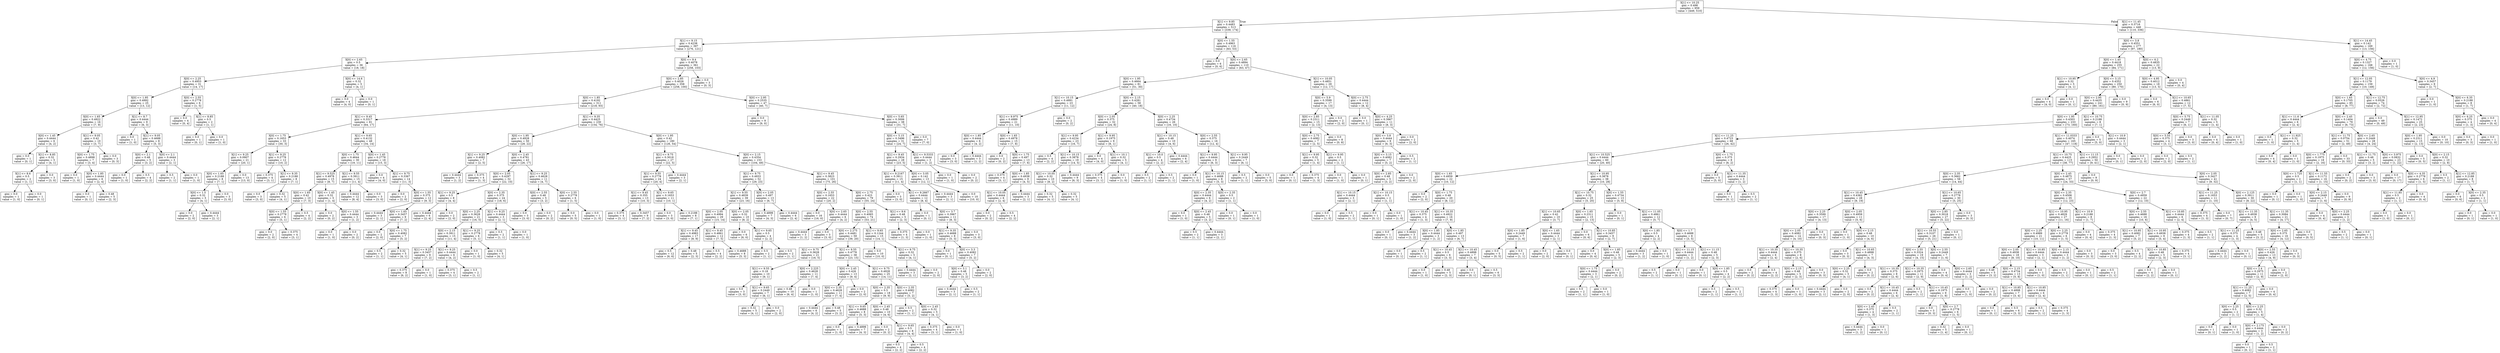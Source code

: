 digraph Tree {
node [shape=box] ;
0 [label="X[1] <= 10.25\ngini = 0.498\nsamples = 959\nvalue = [449, 510]"] ;
1 [label="X[1] <= 9.85\ngini = 0.4483\nsamples = 513\nvalue = [339, 174]"] ;
0 -> 1 [labeldistance=2.5, labelangle=45, headlabel="True"] ;
2 [label="X[1] <= 9.15\ngini = 0.4238\nsamples = 397\nvalue = [276, 121]"] ;
1 -> 2 ;
3 [label="X[0] <= 2.65\ngini = 0.5\nsamples = 36\nvalue = [18, 18]"] ;
2 -> 3 ;
4 [label="X[0] <= 2.25\ngini = 0.4953\nsamples = 31\nvalue = [14, 17]"] ;
3 -> 4 ;
5 [label="X[0] <= 1.95\ngini = 0.4992\nsamples = 25\nvalue = [13, 12]"] ;
4 -> 5 ;
6 [label="X[0] <= 1.65\ngini = 0.4922\nsamples = 16\nvalue = [7, 9]"] ;
5 -> 6 ;
7 [label="X[0] <= 1.45\ngini = 0.4444\nsamples = 6\nvalue = [4, 2]"] ;
6 -> 7 ;
8 [label="gini = 0.0\nsamples = 1\nvalue = [0, 1]"] ;
7 -> 8 ;
9 [label="X[1] <= 8.85\ngini = 0.32\nsamples = 5\nvalue = [4, 1]"] ;
7 -> 9 ;
10 [label="X[1] <= 8.6\ngini = 0.5\nsamples = 2\nvalue = [1, 1]"] ;
9 -> 10 ;
11 [label="gini = 0.0\nsamples = 1\nvalue = [1, 0]"] ;
10 -> 11 ;
12 [label="gini = 0.0\nsamples = 1\nvalue = [0, 1]"] ;
10 -> 12 ;
13 [label="gini = 0.0\nsamples = 3\nvalue = [3, 0]"] ;
9 -> 13 ;
14 [label="X[1] <= 9.05\ngini = 0.42\nsamples = 10\nvalue = [3, 7]"] ;
6 -> 14 ;
15 [label="X[0] <= 1.75\ngini = 0.4898\nsamples = 7\nvalue = [3, 4]"] ;
14 -> 15 ;
16 [label="gini = 0.0\nsamples = 1\nvalue = [1, 0]"] ;
15 -> 16 ;
17 [label="X[0] <= 1.85\ngini = 0.4444\nsamples = 6\nvalue = [2, 4]"] ;
15 -> 17 ;
18 [label="gini = 0.0\nsamples = 1\nvalue = [0, 1]"] ;
17 -> 18 ;
19 [label="gini = 0.48\nsamples = 5\nvalue = [2, 3]"] ;
17 -> 19 ;
20 [label="gini = 0.0\nsamples = 3\nvalue = [0, 3]"] ;
14 -> 20 ;
21 [label="X[1] <= 8.7\ngini = 0.4444\nsamples = 9\nvalue = [6, 3]"] ;
5 -> 21 ;
22 [label="gini = 0.0\nsamples = 1\nvalue = [1, 0]"] ;
21 -> 22 ;
23 [label="X[1] <= 9.05\ngini = 0.4688\nsamples = 8\nvalue = [5, 3]"] ;
21 -> 23 ;
24 [label="X[0] <= 2.1\ngini = 0.48\nsamples = 5\nvalue = [3, 2]"] ;
23 -> 24 ;
25 [label="gini = 0.0\nsamples = 1\nvalue = [1, 0]"] ;
24 -> 25 ;
26 [label="gini = 0.5\nsamples = 4\nvalue = [2, 2]"] ;
24 -> 26 ;
27 [label="X[0] <= 2.1\ngini = 0.4444\nsamples = 3\nvalue = [2, 1]"] ;
23 -> 27 ;
28 [label="gini = 0.5\nsamples = 2\nvalue = [1, 1]"] ;
27 -> 28 ;
29 [label="gini = 0.0\nsamples = 1\nvalue = [1, 0]"] ;
27 -> 29 ;
30 [label="X[0] <= 2.55\ngini = 0.2778\nsamples = 6\nvalue = [1, 5]"] ;
4 -> 30 ;
31 [label="gini = 0.0\nsamples = 4\nvalue = [0, 4]"] ;
30 -> 31 ;
32 [label="X[1] <= 8.85\ngini = 0.5\nsamples = 2\nvalue = [1, 1]"] ;
30 -> 32 ;
33 [label="gini = 0.0\nsamples = 1\nvalue = [0, 1]"] ;
32 -> 33 ;
34 [label="gini = 0.0\nsamples = 1\nvalue = [1, 0]"] ;
32 -> 34 ;
35 [label="X[0] <= 14.6\ngini = 0.32\nsamples = 5\nvalue = [4, 1]"] ;
3 -> 35 ;
36 [label="gini = 0.0\nsamples = 4\nvalue = [4, 0]"] ;
35 -> 36 ;
37 [label="gini = 0.0\nsamples = 1\nvalue = [0, 1]"] ;
35 -> 37 ;
38 [label="X[0] <= 9.4\ngini = 0.4078\nsamples = 361\nvalue = [258, 103]"] ;
2 -> 38 ;
39 [label="X[0] <= 2.85\ngini = 0.4026\nsamples = 358\nvalue = [258, 100]"] ;
38 -> 39 ;
40 [label="X[0] <= 1.85\ngini = 0.4192\nsamples = 311\nvalue = [218, 93]"] ;
39 -> 40 ;
41 [label="X[1] <= 9.45\ngini = 0.3317\nsamples = 81\nvalue = [64, 17]"] ;
40 -> 41 ;
42 [label="X[0] <= 1.75\ngini = 0.1653\nsamples = 33\nvalue = [30, 3]"] ;
41 -> 42 ;
43 [label="X[1] <= 9.25\ngini = 0.0907\nsamples = 21\nvalue = [20, 1]"] ;
42 -> 43 ;
44 [label="X[0] <= 1.65\ngini = 0.2188\nsamples = 8\nvalue = [7, 1]"] ;
43 -> 44 ;
45 [label="X[0] <= 1.5\ngini = 0.32\nsamples = 5\nvalue = [4, 1]"] ;
44 -> 45 ;
46 [label="gini = 0.0\nsamples = 2\nvalue = [2, 0]"] ;
45 -> 46 ;
47 [label="gini = 0.4444\nsamples = 3\nvalue = [2, 1]"] ;
45 -> 47 ;
48 [label="gini = 0.0\nsamples = 3\nvalue = [3, 0]"] ;
44 -> 48 ;
49 [label="gini = 0.0\nsamples = 13\nvalue = [13, 0]"] ;
43 -> 49 ;
50 [label="X[1] <= 9.25\ngini = 0.2778\nsamples = 12\nvalue = [10, 2]"] ;
42 -> 50 ;
51 [label="gini = 0.375\nsamples = 4\nvalue = [3, 1]"] ;
50 -> 51 ;
52 [label="X[1] <= 9.35\ngini = 0.2188\nsamples = 8\nvalue = [7, 1]"] ;
50 -> 52 ;
53 [label="gini = 0.0\nsamples = 3\nvalue = [3, 0]"] ;
52 -> 53 ;
54 [label="gini = 0.32\nsamples = 5\nvalue = [4, 1]"] ;
52 -> 54 ;
55 [label="X[1] <= 9.65\ngini = 0.4132\nsamples = 48\nvalue = [34, 14]"] ;
41 -> 55 ;
56 [label="X[0] <= 1.75\ngini = 0.4644\nsamples = 30\nvalue = [19, 11]"] ;
55 -> 56 ;
57 [label="X[1] <= 9.525\ngini = 0.4978\nsamples = 15\nvalue = [8, 7]"] ;
56 -> 57 ;
58 [label="X[0] <= 1.65\ngini = 0.42\nsamples = 10\nvalue = [7, 3]"] ;
57 -> 58 ;
59 [label="X[0] <= 1.55\ngini = 0.2778\nsamples = 6\nvalue = [5, 1]"] ;
58 -> 59 ;
60 [label="gini = 0.0\nsamples = 2\nvalue = [2, 0]"] ;
59 -> 60 ;
61 [label="gini = 0.375\nsamples = 4\nvalue = [3, 1]"] ;
59 -> 61 ;
62 [label="gini = 0.5\nsamples = 4\nvalue = [2, 2]"] ;
58 -> 62 ;
63 [label="X[0] <= 1.45\ngini = 0.32\nsamples = 5\nvalue = [1, 4]"] ;
57 -> 63 ;
64 [label="gini = 0.0\nsamples = 2\nvalue = [0, 2]"] ;
63 -> 64 ;
65 [label="X[0] <= 1.55\ngini = 0.4444\nsamples = 3\nvalue = [1, 2]"] ;
63 -> 65 ;
66 [label="gini = 0.0\nsamples = 1\nvalue = [1, 0]"] ;
65 -> 66 ;
67 [label="gini = 0.0\nsamples = 2\nvalue = [0, 2]"] ;
65 -> 67 ;
68 [label="X[1] <= 9.55\ngini = 0.3911\nsamples = 15\nvalue = [11, 4]"] ;
56 -> 68 ;
69 [label="gini = 0.4444\nsamples = 12\nvalue = [8, 4]"] ;
68 -> 69 ;
70 [label="gini = 0.0\nsamples = 3\nvalue = [3, 0]"] ;
68 -> 70 ;
71 [label="X[0] <= 1.45\ngini = 0.2778\nsamples = 18\nvalue = [15, 3]"] ;
55 -> 71 ;
72 [label="gini = 0.0\nsamples = 4\nvalue = [4, 0]"] ;
71 -> 72 ;
73 [label="X[1] <= 9.75\ngini = 0.3367\nsamples = 14\nvalue = [11, 3]"] ;
71 -> 73 ;
74 [label="gini = 0.0\nsamples = 2\nvalue = [2, 0]"] ;
73 -> 74 ;
75 [label="X[0] <= 1.55\ngini = 0.375\nsamples = 12\nvalue = [9, 3]"] ;
73 -> 75 ;
76 [label="gini = 0.4444\nsamples = 3\nvalue = [2, 1]"] ;
75 -> 76 ;
77 [label="X[0] <= 1.65\ngini = 0.3457\nsamples = 9\nvalue = [7, 2]"] ;
75 -> 77 ;
78 [label="gini = 0.0\nsamples = 2\nvalue = [2, 0]"] ;
77 -> 78 ;
79 [label="X[0] <= 1.75\ngini = 0.4082\nsamples = 7\nvalue = [5, 2]"] ;
77 -> 79 ;
80 [label="gini = 0.5\nsamples = 2\nvalue = [1, 1]"] ;
79 -> 80 ;
81 [label="gini = 0.32\nsamples = 5\nvalue = [4, 1]"] ;
79 -> 81 ;
82 [label="X[1] <= 9.35\ngini = 0.4425\nsamples = 230\nvalue = [154, 76]"] ;
40 -> 82 ;
83 [label="X[0] <= 1.95\ngini = 0.4928\nsamples = 50\nvalue = [28, 22]"] ;
82 -> 83 ;
84 [label="X[1] <= 9.25\ngini = 0.4082\nsamples = 7\nvalue = [2, 5]"] ;
83 -> 84 ;
85 [label="gini = 0.4444\nsamples = 3\nvalue = [1, 2]"] ;
84 -> 85 ;
86 [label="gini = 0.375\nsamples = 4\nvalue = [1, 3]"] ;
84 -> 86 ;
87 [label="X[0] <= 2.45\ngini = 0.4781\nsamples = 43\nvalue = [26, 17]"] ;
83 -> 87 ;
88 [label="X[0] <= 2.05\ngini = 0.4297\nsamples = 32\nvalue = [22, 10]"] ;
87 -> 88 ;
89 [label="X[1] <= 9.25\ngini = 0.5\nsamples = 8\nvalue = [4, 4]"] ;
88 -> 89 ;
90 [label="gini = 0.4444\nsamples = 6\nvalue = [2, 4]"] ;
89 -> 90 ;
91 [label="gini = 0.0\nsamples = 2\nvalue = [2, 0]"] ;
89 -> 91 ;
92 [label="X[0] <= 2.35\ngini = 0.375\nsamples = 24\nvalue = [18, 6]"] ;
88 -> 92 ;
93 [label="X[0] <= 2.25\ngini = 0.3628\nsamples = 21\nvalue = [16, 5]"] ;
92 -> 93 ;
94 [label="X[0] <= 2.15\ngini = 0.3911\nsamples = 15\nvalue = [11, 4]"] ;
93 -> 94 ;
95 [label="X[1] <= 9.25\ngini = 0.3457\nsamples = 9\nvalue = [7, 2]"] ;
94 -> 95 ;
96 [label="gini = 0.375\nsamples = 8\nvalue = [6, 2]"] ;
95 -> 96 ;
97 [label="gini = 0.0\nsamples = 1\nvalue = [1, 0]"] ;
95 -> 97 ;
98 [label="X[1] <= 9.25\ngini = 0.4444\nsamples = 6\nvalue = [4, 2]"] ;
94 -> 98 ;
99 [label="gini = 0.375\nsamples = 4\nvalue = [3, 1]"] ;
98 -> 99 ;
100 [label="gini = 0.5\nsamples = 2\nvalue = [1, 1]"] ;
98 -> 100 ;
101 [label="X[1] <= 9.25\ngini = 0.2778\nsamples = 6\nvalue = [5, 1]"] ;
93 -> 101 ;
102 [label="gini = 0.0\nsamples = 1\nvalue = [1, 0]"] ;
101 -> 102 ;
103 [label="gini = 0.32\nsamples = 5\nvalue = [4, 1]"] ;
101 -> 103 ;
104 [label="X[1] <= 9.25\ngini = 0.4444\nsamples = 3\nvalue = [2, 1]"] ;
92 -> 104 ;
105 [label="gini = 0.5\nsamples = 2\nvalue = [1, 1]"] ;
104 -> 105 ;
106 [label="gini = 0.0\nsamples = 1\nvalue = [1, 0]"] ;
104 -> 106 ;
107 [label="X[1] <= 9.25\ngini = 0.4628\nsamples = 11\nvalue = [4, 7]"] ;
87 -> 107 ;
108 [label="X[0] <= 2.55\ngini = 0.48\nsamples = 5\nvalue = [3, 2]"] ;
107 -> 108 ;
109 [label="gini = 0.0\nsamples = 3\nvalue = [3, 0]"] ;
108 -> 109 ;
110 [label="gini = 0.0\nsamples = 2\nvalue = [0, 2]"] ;
108 -> 110 ;
111 [label="X[0] <= 2.55\ngini = 0.2778\nsamples = 6\nvalue = [1, 5]"] ;
107 -> 111 ;
112 [label="gini = 0.0\nsamples = 5\nvalue = [0, 5]"] ;
111 -> 112 ;
113 [label="gini = 0.0\nsamples = 1\nvalue = [1, 0]"] ;
111 -> 113 ;
114 [label="X[0] <= 1.95\ngini = 0.42\nsamples = 180\nvalue = [126, 54]"] ;
82 -> 114 ;
115 [label="X[1] <= 9.75\ngini = 0.3018\nsamples = 27\nvalue = [22, 5]"] ;
114 -> 115 ;
116 [label="X[1] <= 9.55\ngini = 0.2778\nsamples = 24\nvalue = [20, 4]"] ;
115 -> 116 ;
117 [label="X[1] <= 9.45\ngini = 0.355\nsamples = 13\nvalue = [10, 3]"] ;
116 -> 117 ;
118 [label="gini = 0.375\nsamples = 4\nvalue = [3, 1]"] ;
117 -> 118 ;
119 [label="gini = 0.3457\nsamples = 9\nvalue = [7, 2]"] ;
117 -> 119 ;
120 [label="X[1] <= 9.65\ngini = 0.1653\nsamples = 11\nvalue = [10, 1]"] ;
116 -> 120 ;
121 [label="gini = 0.0\nsamples = 3\nvalue = [3, 0]"] ;
120 -> 121 ;
122 [label="gini = 0.2188\nsamples = 8\nvalue = [7, 1]"] ;
120 -> 122 ;
123 [label="gini = 0.4444\nsamples = 3\nvalue = [2, 1]"] ;
115 -> 123 ;
124 [label="X[0] <= 2.15\ngini = 0.4354\nsamples = 153\nvalue = [104, 49]"] ;
114 -> 124 ;
125 [label="X[1] <= 9.75\ngini = 0.4933\nsamples = 52\nvalue = [29, 23]"] ;
124 -> 125 ;
126 [label="X[1] <= 9.55\ngini = 0.4839\nsamples = 39\nvalue = [23, 16]"] ;
125 -> 126 ;
127 [label="X[0] <= 2.05\ngini = 0.4994\nsamples = 29\nvalue = [15, 14]"] ;
126 -> 127 ;
128 [label="X[1] <= 9.45\ngini = 0.4983\nsamples = 17\nvalue = [8, 9]"] ;
127 -> 128 ;
129 [label="gini = 0.5\nsamples = 12\nvalue = [6, 6]"] ;
128 -> 129 ;
130 [label="gini = 0.48\nsamples = 5\nvalue = [2, 3]"] ;
128 -> 130 ;
131 [label="X[1] <= 9.45\ngini = 0.4861\nsamples = 12\nvalue = [7, 5]"] ;
127 -> 131 ;
132 [label="gini = 0.5\nsamples = 4\nvalue = [2, 2]"] ;
131 -> 132 ;
133 [label="gini = 0.4688\nsamples = 8\nvalue = [5, 3]"] ;
131 -> 133 ;
134 [label="X[0] <= 2.05\ngini = 0.32\nsamples = 10\nvalue = [8, 2]"] ;
126 -> 134 ;
135 [label="gini = 0.0\nsamples = 6\nvalue = [6, 0]"] ;
134 -> 135 ;
136 [label="X[1] <= 9.65\ngini = 0.5\nsamples = 4\nvalue = [2, 2]"] ;
134 -> 136 ;
137 [label="gini = 0.5\nsamples = 2\nvalue = [1, 1]"] ;
136 -> 137 ;
138 [label="gini = 0.5\nsamples = 2\nvalue = [1, 1]"] ;
136 -> 138 ;
139 [label="X[0] <= 2.05\ngini = 0.497\nsamples = 13\nvalue = [6, 7]"] ;
125 -> 139 ;
140 [label="gini = 0.4898\nsamples = 7\nvalue = [4, 3]"] ;
139 -> 140 ;
141 [label="gini = 0.4444\nsamples = 6\nvalue = [2, 4]"] ;
139 -> 141 ;
142 [label="X[1] <= 9.45\ngini = 0.3823\nsamples = 101\nvalue = [75, 26]"] ;
124 -> 142 ;
143 [label="X[0] <= 2.55\ngini = 0.1653\nsamples = 22\nvalue = [20, 2]"] ;
142 -> 143 ;
144 [label="gini = 0.0\nsamples = 16\nvalue = [16, 0]"] ;
143 -> 144 ;
145 [label="X[0] <= 2.65\ngini = 0.4444\nsamples = 6\nvalue = [4, 2]"] ;
143 -> 145 ;
146 [label="gini = 0.4444\nsamples = 3\nvalue = [1, 2]"] ;
145 -> 146 ;
147 [label="gini = 0.0\nsamples = 3\nvalue = [3, 0]"] ;
145 -> 147 ;
148 [label="X[0] <= 2.75\ngini = 0.423\nsamples = 79\nvalue = [55, 24]"] ;
142 -> 148 ;
149 [label="X[0] <= 2.55\ngini = 0.4065\nsamples = 74\nvalue = [53, 21]"] ;
148 -> 149 ;
150 [label="X[0] <= 2.275\ngini = 0.4481\nsamples = 59\nvalue = [39, 20]"] ;
149 -> 150 ;
151 [label="X[1] <= 9.75\ngini = 0.3628\nsamples = 21\nvalue = [16, 5]"] ;
150 -> 151 ;
152 [label="X[1] <= 9.55\ngini = 0.18\nsamples = 10\nvalue = [9, 1]"] ;
151 -> 152 ;
153 [label="gini = 0.0\nsamples = 3\nvalue = [3, 0]"] ;
152 -> 153 ;
154 [label="X[1] <= 9.65\ngini = 0.2449\nsamples = 7\nvalue = [6, 1]"] ;
152 -> 154 ;
155 [label="gini = 0.32\nsamples = 5\nvalue = [4, 1]"] ;
154 -> 155 ;
156 [label="gini = 0.0\nsamples = 2\nvalue = [2, 0]"] ;
154 -> 156 ;
157 [label="X[0] <= 2.225\ngini = 0.4628\nsamples = 11\nvalue = [7, 4]"] ;
151 -> 157 ;
158 [label="gini = 0.48\nsamples = 10\nvalue = [6, 4]"] ;
157 -> 158 ;
159 [label="gini = 0.0\nsamples = 1\nvalue = [1, 0]"] ;
157 -> 159 ;
160 [label="X[1] <= 9.55\ngini = 0.4778\nsamples = 38\nvalue = [23, 15]"] ;
150 -> 160 ;
161 [label="X[0] <= 2.45\ngini = 0.426\nsamples = 13\nvalue = [9, 4]"] ;
160 -> 161 ;
162 [label="X[0] <= 2.35\ngini = 0.4628\nsamples = 11\nvalue = [7, 4]"] ;
161 -> 162 ;
163 [label="gini = 0.4444\nsamples = 6\nvalue = [4, 2]"] ;
162 -> 163 ;
164 [label="gini = 0.48\nsamples = 5\nvalue = [3, 2]"] ;
162 -> 164 ;
165 [label="gini = 0.0\nsamples = 2\nvalue = [2, 0]"] ;
161 -> 165 ;
166 [label="X[1] <= 9.75\ngini = 0.4928\nsamples = 25\nvalue = [14, 11]"] ;
160 -> 166 ;
167 [label="X[0] <= 2.35\ngini = 0.5\nsamples = 18\nvalue = [9, 9]"] ;
166 -> 167 ;
168 [label="X[1] <= 9.65\ngini = 0.4688\nsamples = 8\nvalue = [5, 3]"] ;
167 -> 168 ;
169 [label="gini = 0.0\nsamples = 1\nvalue = [1, 0]"] ;
168 -> 169 ;
170 [label="gini = 0.4898\nsamples = 7\nvalue = [4, 3]"] ;
168 -> 170 ;
171 [label="X[0] <= 2.45\ngini = 0.48\nsamples = 10\nvalue = [4, 6]"] ;
167 -> 171 ;
172 [label="gini = 0.0\nsamples = 2\nvalue = [0, 2]"] ;
171 -> 172 ;
173 [label="X[1] <= 9.65\ngini = 0.5\nsamples = 8\nvalue = [4, 4]"] ;
171 -> 173 ;
174 [label="gini = 0.5\nsamples = 4\nvalue = [2, 2]"] ;
173 -> 174 ;
175 [label="gini = 0.5\nsamples = 4\nvalue = [2, 2]"] ;
173 -> 175 ;
176 [label="X[0] <= 2.35\ngini = 0.4082\nsamples = 7\nvalue = [5, 2]"] ;
166 -> 176 ;
177 [label="gini = 0.5\nsamples = 2\nvalue = [1, 1]"] ;
176 -> 177 ;
178 [label="X[0] <= 2.45\ngini = 0.32\nsamples = 5\nvalue = [4, 1]"] ;
176 -> 178 ;
179 [label="gini = 0.375\nsamples = 4\nvalue = [3, 1]"] ;
178 -> 179 ;
180 [label="gini = 0.0\nsamples = 1\nvalue = [1, 0]"] ;
178 -> 180 ;
181 [label="X[1] <= 9.65\ngini = 0.1244\nsamples = 15\nvalue = [14, 1]"] ;
149 -> 181 ;
182 [label="gini = 0.0\nsamples = 10\nvalue = [10, 0]"] ;
181 -> 182 ;
183 [label="X[1] <= 9.75\ngini = 0.32\nsamples = 5\nvalue = [4, 1]"] ;
181 -> 183 ;
184 [label="gini = 0.4444\nsamples = 3\nvalue = [2, 1]"] ;
183 -> 184 ;
185 [label="gini = 0.0\nsamples = 2\nvalue = [2, 0]"] ;
183 -> 185 ;
186 [label="X[1] <= 9.6\ngini = 0.48\nsamples = 5\nvalue = [2, 3]"] ;
148 -> 186 ;
187 [label="gini = 0.375\nsamples = 4\nvalue = [1, 3]"] ;
186 -> 187 ;
188 [label="gini = 0.0\nsamples = 1\nvalue = [1, 0]"] ;
186 -> 188 ;
189 [label="X[0] <= 2.95\ngini = 0.2535\nsamples = 47\nvalue = [40, 7]"] ;
39 -> 189 ;
190 [label="gini = 0.0\nsamples = 9\nvalue = [9, 0]"] ;
189 -> 190 ;
191 [label="X[0] <= 5.65\ngini = 0.3006\nsamples = 38\nvalue = [31, 7]"] ;
189 -> 191 ;
192 [label="X[0] <= 5.15\ngini = 0.3496\nsamples = 31\nvalue = [24, 7]"] ;
191 -> 192 ;
193 [label="X[1] <= 9.45\ngini = 0.2934\nsamples = 28\nvalue = [23, 5]"] ;
192 -> 193 ;
194 [label="X[1] <= 9.2167\ngini = 0.3911\nsamples = 15\nvalue = [11, 4]"] ;
193 -> 194 ;
195 [label="gini = 0.0\nsamples = 3\nvalue = [3, 0]"] ;
194 -> 195 ;
196 [label="X[1] <= 9.2667\ngini = 0.4444\nsamples = 12\nvalue = [8, 4]"] ;
194 -> 196 ;
197 [label="gini = 0.0\nsamples = 1\nvalue = [0, 1]"] ;
196 -> 197 ;
198 [label="X[0] <= 3.7\ngini = 0.3967\nsamples = 11\nvalue = [8, 3]"] ;
196 -> 198 ;
199 [label="X[1] <= 9.35\ngini = 0.4688\nsamples = 8\nvalue = [5, 3]"] ;
198 -> 199 ;
200 [label="gini = 0.0\nsamples = 1\nvalue = [0, 1]"] ;
199 -> 200 ;
201 [label="X[0] <= 3.3\ngini = 0.4082\nsamples = 7\nvalue = [5, 2]"] ;
199 -> 201 ;
202 [label="X[0] <= 3.1\ngini = 0.48\nsamples = 5\nvalue = [3, 2]"] ;
201 -> 202 ;
203 [label="gini = 0.4444\nsamples = 3\nvalue = [2, 1]"] ;
202 -> 203 ;
204 [label="gini = 0.5\nsamples = 2\nvalue = [1, 1]"] ;
202 -> 204 ;
205 [label="gini = 0.0\nsamples = 2\nvalue = [2, 0]"] ;
201 -> 205 ;
206 [label="gini = 0.0\nsamples = 3\nvalue = [3, 0]"] ;
198 -> 206 ;
207 [label="X[0] <= 3.05\ngini = 0.142\nsamples = 13\nvalue = [12, 1]"] ;
193 -> 207 ;
208 [label="gini = 0.4444\nsamples = 3\nvalue = [2, 1]"] ;
207 -> 208 ;
209 [label="gini = 0.0\nsamples = 10\nvalue = [10, 0]"] ;
207 -> 209 ;
210 [label="X[1] <= 9.5333\ngini = 0.4444\nsamples = 3\nvalue = [1, 2]"] ;
192 -> 210 ;
211 [label="gini = 0.0\nsamples = 1\nvalue = [1, 0]"] ;
210 -> 211 ;
212 [label="gini = 0.0\nsamples = 2\nvalue = [0, 2]"] ;
210 -> 212 ;
213 [label="gini = 0.0\nsamples = 7\nvalue = [7, 0]"] ;
191 -> 213 ;
214 [label="gini = 0.0\nsamples = 3\nvalue = [0, 3]"] ;
38 -> 214 ;
215 [label="X[0] <= 1.55\ngini = 0.4963\nsamples = 116\nvalue = [63, 53]"] ;
1 -> 215 ;
216 [label="gini = 0.0\nsamples = 6\nvalue = [0, 6]"] ;
215 -> 216 ;
217 [label="X[0] <= 2.65\ngini = 0.4894\nsamples = 110\nvalue = [63, 47]"] ;
215 -> 217 ;
218 [label="X[0] <= 1.95\ngini = 0.4664\nsamples = 81\nvalue = [51, 30]"] ;
217 -> 218 ;
219 [label="X[1] <= 10.15\ngini = 0.4991\nsamples = 23\nvalue = [11, 12]"] ;
218 -> 219 ;
220 [label="X[1] <= 9.975\ngini = 0.4989\nsamples = 21\nvalue = [11, 10]"] ;
219 -> 220 ;
221 [label="X[0] <= 1.85\ngini = 0.4444\nsamples = 6\nvalue = [4, 2]"] ;
220 -> 221 ;
222 [label="gini = 0.0\nsamples = 3\nvalue = [3, 0]"] ;
221 -> 222 ;
223 [label="gini = 0.4444\nsamples = 3\nvalue = [1, 2]"] ;
221 -> 223 ;
224 [label="X[0] <= 1.65\ngini = 0.4978\nsamples = 15\nvalue = [7, 8]"] ;
220 -> 224 ;
225 [label="gini = 0.0\nsamples = 2\nvalue = [0, 2]"] ;
224 -> 225 ;
226 [label="X[0] <= 1.75\ngini = 0.497\nsamples = 13\nvalue = [7, 6]"] ;
224 -> 226 ;
227 [label="gini = 0.375\nsamples = 4\nvalue = [3, 1]"] ;
226 -> 227 ;
228 [label="X[0] <= 1.85\ngini = 0.4938\nsamples = 9\nvalue = [4, 5]"] ;
226 -> 228 ;
229 [label="X[1] <= 10.05\ngini = 0.4444\nsamples = 6\nvalue = [2, 4]"] ;
228 -> 229 ;
230 [label="gini = 0.0\nsamples = 2\nvalue = [0, 2]"] ;
229 -> 230 ;
231 [label="gini = 0.5\nsamples = 4\nvalue = [2, 2]"] ;
229 -> 231 ;
232 [label="gini = 0.4444\nsamples = 3\nvalue = [2, 1]"] ;
228 -> 232 ;
233 [label="gini = 0.0\nsamples = 2\nvalue = [0, 2]"] ;
219 -> 233 ;
234 [label="X[0] <= 2.15\ngini = 0.4281\nsamples = 58\nvalue = [40, 18]"] ;
218 -> 234 ;
235 [label="X[0] <= 2.05\ngini = 0.375\nsamples = 32\nvalue = [24, 8]"] ;
234 -> 235 ;
236 [label="X[1] <= 9.95\ngini = 0.4234\nsamples = 23\nvalue = [16, 7]"] ;
235 -> 236 ;
237 [label="gini = 0.5\nsamples = 4\nvalue = [2, 2]"] ;
236 -> 237 ;
238 [label="X[1] <= 10.15\ngini = 0.3878\nsamples = 19\nvalue = [14, 5]"] ;
236 -> 238 ;
239 [label="X[1] <= 10.05\ngini = 0.32\nsamples = 10\nvalue = [8, 2]"] ;
238 -> 239 ;
240 [label="gini = 0.32\nsamples = 5\nvalue = [4, 1]"] ;
239 -> 240 ;
241 [label="gini = 0.32\nsamples = 5\nvalue = [4, 1]"] ;
239 -> 241 ;
242 [label="gini = 0.4444\nsamples = 9\nvalue = [6, 3]"] ;
238 -> 242 ;
243 [label="X[1] <= 9.95\ngini = 0.1975\nsamples = 9\nvalue = [8, 1]"] ;
235 -> 243 ;
244 [label="gini = 0.0\nsamples = 4\nvalue = [4, 0]"] ;
243 -> 244 ;
245 [label="X[1] <= 10.1\ngini = 0.32\nsamples = 5\nvalue = [4, 1]"] ;
243 -> 245 ;
246 [label="gini = 0.375\nsamples = 4\nvalue = [3, 1]"] ;
245 -> 246 ;
247 [label="gini = 0.0\nsamples = 1\nvalue = [1, 0]"] ;
245 -> 247 ;
248 [label="X[0] <= 2.25\ngini = 0.4734\nsamples = 26\nvalue = [16, 10]"] ;
234 -> 248 ;
249 [label="X[1] <= 10.15\ngini = 0.48\nsamples = 10\nvalue = [4, 6]"] ;
248 -> 249 ;
250 [label="X[1] <= 10.0\ngini = 0.5\nsamples = 4\nvalue = [2, 2]"] ;
249 -> 250 ;
251 [label="gini = 0.5\nsamples = 2\nvalue = [1, 1]"] ;
250 -> 251 ;
252 [label="gini = 0.5\nsamples = 2\nvalue = [1, 1]"] ;
250 -> 252 ;
253 [label="gini = 0.4444\nsamples = 6\nvalue = [2, 4]"] ;
249 -> 253 ;
254 [label="X[0] <= 2.55\ngini = 0.375\nsamples = 16\nvalue = [12, 4]"] ;
248 -> 254 ;
255 [label="X[1] <= 9.95\ngini = 0.4444\nsamples = 9\nvalue = [6, 3]"] ;
254 -> 255 ;
256 [label="gini = 0.0\nsamples = 1\nvalue = [1, 0]"] ;
255 -> 256 ;
257 [label="X[1] <= 10.15\ngini = 0.4688\nsamples = 8\nvalue = [5, 3]"] ;
255 -> 257 ;
258 [label="X[0] <= 2.35\ngini = 0.4444\nsamples = 6\nvalue = [4, 2]"] ;
257 -> 258 ;
259 [label="gini = 0.0\nsamples = 1\nvalue = [1, 0]"] ;
258 -> 259 ;
260 [label="X[0] <= 2.45\ngini = 0.48\nsamples = 5\nvalue = [3, 2]"] ;
258 -> 260 ;
261 [label="gini = 0.5\nsamples = 2\nvalue = [1, 1]"] ;
260 -> 261 ;
262 [label="gini = 0.4444\nsamples = 3\nvalue = [2, 1]"] ;
260 -> 262 ;
263 [label="X[0] <= 2.35\ngini = 0.5\nsamples = 2\nvalue = [1, 1]"] ;
257 -> 263 ;
264 [label="gini = 0.0\nsamples = 1\nvalue = [0, 1]"] ;
263 -> 264 ;
265 [label="gini = 0.0\nsamples = 1\nvalue = [1, 0]"] ;
263 -> 265 ;
266 [label="X[1] <= 9.95\ngini = 0.2449\nsamples = 7\nvalue = [6, 1]"] ;
254 -> 266 ;
267 [label="gini = 0.5\nsamples = 2\nvalue = [1, 1]"] ;
266 -> 267 ;
268 [label="gini = 0.0\nsamples = 5\nvalue = [5, 0]"] ;
266 -> 268 ;
269 [label="X[1] <= 10.05\ngini = 0.4851\nsamples = 29\nvalue = [12, 17]"] ;
217 -> 269 ;
270 [label="X[0] <= 5.9\ngini = 0.3599\nsamples = 17\nvalue = [4, 13]"] ;
269 -> 270 ;
271 [label="X[0] <= 2.85\ngini = 0.2311\nsamples = 15\nvalue = [2, 13]"] ;
270 -> 271 ;
272 [label="X[0] <= 2.75\ngini = 0.4082\nsamples = 7\nvalue = [2, 5]"] ;
271 -> 272 ;
273 [label="X[1] <= 9.95\ngini = 0.32\nsamples = 5\nvalue = [1, 4]"] ;
272 -> 273 ;
274 [label="gini = 0.0\nsamples = 1\nvalue = [0, 1]"] ;
273 -> 274 ;
275 [label="gini = 0.375\nsamples = 4\nvalue = [1, 3]"] ;
273 -> 275 ;
276 [label="X[1] <= 9.95\ngini = 0.5\nsamples = 2\nvalue = [1, 1]"] ;
272 -> 276 ;
277 [label="gini = 0.0\nsamples = 1\nvalue = [1, 0]"] ;
276 -> 277 ;
278 [label="gini = 0.0\nsamples = 1\nvalue = [0, 1]"] ;
276 -> 278 ;
279 [label="gini = 0.0\nsamples = 8\nvalue = [0, 8]"] ;
271 -> 279 ;
280 [label="gini = 0.0\nsamples = 2\nvalue = [2, 0]"] ;
270 -> 280 ;
281 [label="X[0] <= 2.75\ngini = 0.4444\nsamples = 12\nvalue = [8, 4]"] ;
269 -> 281 ;
282 [label="gini = 0.0\nsamples = 1\nvalue = [0, 1]"] ;
281 -> 282 ;
283 [label="X[0] <= 4.25\ngini = 0.3967\nsamples = 11\nvalue = [8, 3]"] ;
281 -> 283 ;
284 [label="X[0] <= 3.8\ngini = 0.4444\nsamples = 9\nvalue = [6, 3]"] ;
283 -> 284 ;
285 [label="X[0] <= 3.15\ngini = 0.4082\nsamples = 7\nvalue = [5, 2]"] ;
284 -> 285 ;
286 [label="X[0] <= 2.85\ngini = 0.48\nsamples = 5\nvalue = [3, 2]"] ;
285 -> 286 ;
287 [label="X[1] <= 10.15\ngini = 0.4444\nsamples = 3\nvalue = [2, 1]"] ;
286 -> 287 ;
288 [label="gini = 0.0\nsamples = 1\nvalue = [1, 0]"] ;
287 -> 288 ;
289 [label="gini = 0.5\nsamples = 2\nvalue = [1, 1]"] ;
287 -> 289 ;
290 [label="X[1] <= 10.15\ngini = 0.5\nsamples = 2\nvalue = [1, 1]"] ;
286 -> 290 ;
291 [label="gini = 0.0\nsamples = 1\nvalue = [0, 1]"] ;
290 -> 291 ;
292 [label="gini = 0.0\nsamples = 1\nvalue = [1, 0]"] ;
290 -> 292 ;
293 [label="gini = 0.0\nsamples = 2\nvalue = [2, 0]"] ;
285 -> 293 ;
294 [label="gini = 0.5\nsamples = 2\nvalue = [1, 1]"] ;
284 -> 294 ;
295 [label="gini = 0.0\nsamples = 2\nvalue = [2, 0]"] ;
283 -> 295 ;
296 [label="X[1] <= 11.45\ngini = 0.3716\nsamples = 446\nvalue = [110, 336]"] ;
0 -> 296 [labeldistance=2.5, labelangle=-45, headlabel="False"] ;
297 [label="X[0] <= 3.8\ngini = 0.4551\nsamples = 277\nvalue = [97, 180]"] ;
296 -> 297 ;
298 [label="X[0] <= 1.45\ngini = 0.4418\nsamples = 255\nvalue = [84, 171]"] ;
297 -> 298 ;
299 [label="X[1] <= 10.95\ngini = 0.32\nsamples = 5\nvalue = [4, 1]"] ;
298 -> 299 ;
300 [label="gini = 0.0\nsamples = 4\nvalue = [4, 0]"] ;
299 -> 300 ;
301 [label="gini = 0.0\nsamples = 1\nvalue = [0, 1]"] ;
299 -> 301 ;
302 [label="X[0] <= 3.15\ngini = 0.4352\nsamples = 250\nvalue = [80, 170]"] ;
298 -> 302 ;
303 [label="X[0] <= 2.95\ngini = 0.4435\nsamples = 241\nvalue = [80, 161]"] ;
302 -> 303 ;
304 [label="X[0] <= 1.95\ngini = 0.4303\nsamples = 233\nvalue = [73, 160]"] ;
303 -> 304 ;
305 [label="X[1] <= 11.25\ngini = 0.4723\nsamples = 68\nvalue = [26, 42]"] ;
304 -> 305 ;
306 [label="X[1] <= 10.525\ngini = 0.4444\nsamples = 60\nvalue = [20, 40]"] ;
305 -> 306 ;
307 [label="X[0] <= 1.65\ngini = 0.4959\nsamples = 22\nvalue = [10, 12]"] ;
306 -> 307 ;
308 [label="gini = 0.0\nsamples = 2\nvalue = [2, 0]"] ;
307 -> 308 ;
309 [label="X[0] <= 1.75\ngini = 0.48\nsamples = 20\nvalue = [8, 12]"] ;
307 -> 309 ;
310 [label="X[1] <= 10.45\ngini = 0.375\nsamples = 4\nvalue = [1, 3]"] ;
309 -> 310 ;
311 [label="gini = 0.0\nsamples = 1\nvalue = [0, 1]"] ;
310 -> 311 ;
312 [label="gini = 0.4444\nsamples = 3\nvalue = [1, 2]"] ;
310 -> 312 ;
313 [label="X[1] <= 10.35\ngini = 0.4922\nsamples = 16\nvalue = [7, 9]"] ;
309 -> 313 ;
314 [label="X[0] <= 1.85\ngini = 0.4444\nsamples = 3\nvalue = [1, 2]"] ;
313 -> 314 ;
315 [label="gini = 0.0\nsamples = 1\nvalue = [0, 1]"] ;
314 -> 315 ;
316 [label="gini = 0.5\nsamples = 2\nvalue = [1, 1]"] ;
314 -> 316 ;
317 [label="X[0] <= 1.85\ngini = 0.497\nsamples = 13\nvalue = [6, 7]"] ;
313 -> 317 ;
318 [label="X[1] <= 10.45\ngini = 0.5\nsamples = 6\nvalue = [3, 3]"] ;
317 -> 318 ;
319 [label="gini = 0.0\nsamples = 1\nvalue = [1, 0]"] ;
318 -> 319 ;
320 [label="gini = 0.48\nsamples = 5\nvalue = [2, 3]"] ;
318 -> 320 ;
321 [label="X[1] <= 10.45\ngini = 0.4898\nsamples = 7\nvalue = [3, 4]"] ;
317 -> 321 ;
322 [label="gini = 0.0\nsamples = 1\nvalue = [0, 1]"] ;
321 -> 322 ;
323 [label="gini = 0.5\nsamples = 6\nvalue = [3, 3]"] ;
321 -> 323 ;
324 [label="X[1] <= 10.95\ngini = 0.3878\nsamples = 38\nvalue = [10, 28]"] ;
306 -> 324 ;
325 [label="X[1] <= 10.75\ngini = 0.32\nsamples = 25\nvalue = [5, 20]"] ;
324 -> 325 ;
326 [label="X[1] <= 10.65\ngini = 0.42\nsamples = 10\nvalue = [3, 7]"] ;
325 -> 326 ;
327 [label="X[0] <= 1.85\ngini = 0.2449\nsamples = 7\nvalue = [1, 6]"] ;
326 -> 327 ;
328 [label="gini = 0.0\nsamples = 5\nvalue = [0, 5]"] ;
327 -> 328 ;
329 [label="gini = 0.5\nsamples = 2\nvalue = [1, 1]"] ;
327 -> 329 ;
330 [label="X[0] <= 1.65\ngini = 0.4444\nsamples = 3\nvalue = [2, 1]"] ;
326 -> 330 ;
331 [label="gini = 0.0\nsamples = 2\nvalue = [2, 0]"] ;
330 -> 331 ;
332 [label="gini = 0.0\nsamples = 1\nvalue = [0, 1]"] ;
330 -> 332 ;
333 [label="X[0] <= 1.65\ngini = 0.2311\nsamples = 15\nvalue = [2, 13]"] ;
325 -> 333 ;
334 [label="gini = 0.0\nsamples = 6\nvalue = [0, 6]"] ;
333 -> 334 ;
335 [label="X[1] <= 10.85\ngini = 0.3457\nsamples = 9\nvalue = [2, 7]"] ;
333 -> 335 ;
336 [label="gini = 0.0\nsamples = 4\nvalue = [0, 4]"] ;
335 -> 336 ;
337 [label="X[0] <= 1.85\ngini = 0.48\nsamples = 5\nvalue = [2, 3]"] ;
335 -> 337 ;
338 [label="X[0] <= 1.75\ngini = 0.4444\nsamples = 3\nvalue = [2, 1]"] ;
337 -> 338 ;
339 [label="gini = 0.5\nsamples = 2\nvalue = [1, 1]"] ;
338 -> 339 ;
340 [label="gini = 0.0\nsamples = 1\nvalue = [1, 0]"] ;
338 -> 340 ;
341 [label="gini = 0.0\nsamples = 2\nvalue = [0, 2]"] ;
337 -> 341 ;
342 [label="X[0] <= 1.55\ngini = 0.4734\nsamples = 13\nvalue = [5, 8]"] ;
324 -> 342 ;
343 [label="gini = 0.0\nsamples = 1\nvalue = [0, 1]"] ;
342 -> 343 ;
344 [label="X[1] <= 11.05\ngini = 0.4861\nsamples = 12\nvalue = [5, 7]"] ;
342 -> 344 ;
345 [label="X[0] <= 1.85\ngini = 0.5\nsamples = 4\nvalue = [2, 2]"] ;
344 -> 345 ;
346 [label="gini = 0.4444\nsamples = 3\nvalue = [1, 2]"] ;
345 -> 346 ;
347 [label="gini = 0.0\nsamples = 1\nvalue = [1, 0]"] ;
345 -> 347 ;
348 [label="X[0] <= 1.7\ngini = 0.4688\nsamples = 8\nvalue = [3, 5]"] ;
344 -> 348 ;
349 [label="X[1] <= 11.15\ngini = 0.4444\nsamples = 3\nvalue = [1, 2]"] ;
348 -> 349 ;
350 [label="gini = 0.5\nsamples = 2\nvalue = [1, 1]"] ;
349 -> 350 ;
351 [label="gini = 0.0\nsamples = 1\nvalue = [0, 1]"] ;
349 -> 351 ;
352 [label="X[1] <= 11.15\ngini = 0.48\nsamples = 5\nvalue = [2, 3]"] ;
348 -> 352 ;
353 [label="gini = 0.0\nsamples = 1\nvalue = [0, 1]"] ;
352 -> 353 ;
354 [label="X[0] <= 1.85\ngini = 0.5\nsamples = 4\nvalue = [2, 2]"] ;
352 -> 354 ;
355 [label="gini = 0.5\nsamples = 2\nvalue = [1, 1]"] ;
354 -> 355 ;
356 [label="gini = 0.5\nsamples = 2\nvalue = [1, 1]"] ;
354 -> 356 ;
357 [label="X[0] <= 1.75\ngini = 0.375\nsamples = 8\nvalue = [6, 2]"] ;
305 -> 357 ;
358 [label="gini = 0.0\nsamples = 5\nvalue = [5, 0]"] ;
357 -> 358 ;
359 [label="X[1] <= 11.35\ngini = 0.4444\nsamples = 3\nvalue = [1, 2]"] ;
357 -> 359 ;
360 [label="gini = 0.0\nsamples = 1\nvalue = [0, 1]"] ;
359 -> 360 ;
361 [label="gini = 0.5\nsamples = 2\nvalue = [1, 1]"] ;
359 -> 361 ;
362 [label="X[1] <= 11.0333\ngini = 0.4074\nsamples = 165\nvalue = [47, 118]"] ;
304 -> 362 ;
363 [label="X[1] <= 10.75\ngini = 0.4425\nsamples = 115\nvalue = [38, 77]"] ;
362 -> 363 ;
364 [label="X[0] <= 2.35\ngini = 0.3662\nsamples = 58\nvalue = [14, 44]"] ;
363 -> 364 ;
365 [label="X[1] <= 10.45\ngini = 0.4362\nsamples = 28\nvalue = [9, 19]"] ;
364 -> 365 ;
366 [label="X[0] <= 2.25\ngini = 0.3599\nsamples = 17\nvalue = [4, 13]"] ;
365 -> 366 ;
367 [label="X[0] <= 2.05\ngini = 0.4082\nsamples = 14\nvalue = [4, 10]"] ;
366 -> 367 ;
368 [label="X[1] <= 10.35\ngini = 0.4444\nsamples = 6\nvalue = [2, 4]"] ;
367 -> 368 ;
369 [label="gini = 0.0\nsamples = 2\nvalue = [0, 2]"] ;
368 -> 369 ;
370 [label="gini = 0.5\nsamples = 4\nvalue = [2, 2]"] ;
368 -> 370 ;
371 [label="X[1] <= 10.35\ngini = 0.375\nsamples = 8\nvalue = [2, 6]"] ;
367 -> 371 ;
372 [label="X[0] <= 2.15\ngini = 0.48\nsamples = 5\nvalue = [2, 3]"] ;
371 -> 372 ;
373 [label="gini = 0.375\nsamples = 4\nvalue = [1, 3]"] ;
372 -> 373 ;
374 [label="gini = 0.0\nsamples = 1\nvalue = [1, 0]"] ;
372 -> 374 ;
375 [label="gini = 0.0\nsamples = 3\nvalue = [0, 3]"] ;
371 -> 375 ;
376 [label="gini = 0.0\nsamples = 3\nvalue = [0, 3]"] ;
366 -> 376 ;
377 [label="X[0] <= 2.05\ngini = 0.4959\nsamples = 11\nvalue = [5, 6]"] ;
365 -> 377 ;
378 [label="gini = 0.0\nsamples = 1\nvalue = [1, 0]"] ;
377 -> 378 ;
379 [label="X[0] <= 2.15\ngini = 0.48\nsamples = 10\nvalue = [4, 6]"] ;
377 -> 379 ;
380 [label="gini = 0.0\nsamples = 3\nvalue = [0, 3]"] ;
379 -> 380 ;
381 [label="X[1] <= 10.65\ngini = 0.4898\nsamples = 7\nvalue = [4, 3]"] ;
379 -> 381 ;
382 [label="X[0] <= 2.25\ngini = 0.32\nsamples = 5\nvalue = [4, 1]"] ;
381 -> 382 ;
383 [label="gini = 0.4444\nsamples = 3\nvalue = [2, 1]"] ;
382 -> 383 ;
384 [label="gini = 0.0\nsamples = 2\nvalue = [2, 0]"] ;
382 -> 384 ;
385 [label="gini = 0.0\nsamples = 2\nvalue = [0, 2]"] ;
381 -> 385 ;
386 [label="X[1] <= 10.65\ngini = 0.2778\nsamples = 30\nvalue = [5, 25]"] ;
364 -> 386 ;
387 [label="X[0] <= 2.85\ngini = 0.3018\nsamples = 27\nvalue = [5, 22]"] ;
386 -> 387 ;
388 [label="X[1] <= 10.55\ngini = 0.3107\nsamples = 26\nvalue = [5, 21]"] ;
387 -> 388 ;
389 [label="X[0] <= 2.55\ngini = 0.3324\nsamples = 19\nvalue = [4, 15]"] ;
388 -> 389 ;
390 [label="X[1] <= 10.35\ngini = 0.375\nsamples = 8\nvalue = [2, 6]"] ;
389 -> 390 ;
391 [label="gini = 0.0\nsamples = 2\nvalue = [0, 2]"] ;
390 -> 391 ;
392 [label="X[1] <= 10.45\ngini = 0.4444\nsamples = 6\nvalue = [2, 4]"] ;
390 -> 392 ;
393 [label="X[0] <= 2.45\ngini = 0.375\nsamples = 4\nvalue = [1, 3]"] ;
392 -> 393 ;
394 [label="gini = 0.4444\nsamples = 3\nvalue = [1, 2]"] ;
393 -> 394 ;
395 [label="gini = 0.0\nsamples = 1\nvalue = [0, 1]"] ;
393 -> 395 ;
396 [label="gini = 0.5\nsamples = 2\nvalue = [1, 1]"] ;
392 -> 396 ;
397 [label="X[1] <= 10.35\ngini = 0.2975\nsamples = 11\nvalue = [2, 9]"] ;
389 -> 397 ;
398 [label="gini = 0.5\nsamples = 2\nvalue = [1, 1]"] ;
397 -> 398 ;
399 [label="X[1] <= 10.45\ngini = 0.1975\nsamples = 9\nvalue = [1, 8]"] ;
397 -> 399 ;
400 [label="gini = 0.0\nsamples = 3\nvalue = [0, 3]"] ;
399 -> 400 ;
401 [label="X[0] <= 2.7\ngini = 0.2778\nsamples = 6\nvalue = [1, 5]"] ;
399 -> 401 ;
402 [label="gini = 0.32\nsamples = 5\nvalue = [1, 4]"] ;
401 -> 402 ;
403 [label="gini = 0.0\nsamples = 1\nvalue = [0, 1]"] ;
401 -> 403 ;
404 [label="X[0] <= 2.55\ngini = 0.2449\nsamples = 7\nvalue = [1, 6]"] ;
388 -> 404 ;
405 [label="gini = 0.0\nsamples = 4\nvalue = [0, 4]"] ;
404 -> 405 ;
406 [label="X[0] <= 2.65\ngini = 0.4444\nsamples = 3\nvalue = [1, 2]"] ;
404 -> 406 ;
407 [label="gini = 0.0\nsamples = 1\nvalue = [1, 0]"] ;
406 -> 407 ;
408 [label="gini = 0.0\nsamples = 2\nvalue = [0, 2]"] ;
406 -> 408 ;
409 [label="gini = 0.0\nsamples = 1\nvalue = [0, 1]"] ;
387 -> 409 ;
410 [label="gini = 0.0\nsamples = 3\nvalue = [0, 3]"] ;
386 -> 410 ;
411 [label="X[0] <= 2.45\ngini = 0.4875\nsamples = 57\nvalue = [24, 33]"] ;
363 -> 411 ;
412 [label="X[0] <= 2.35\ngini = 0.4506\nsamples = 35\nvalue = [12, 23]"] ;
411 -> 412 ;
413 [label="X[1] <= 10.95\ngini = 0.4829\nsamples = 27\nvalue = [11, 16]"] ;
412 -> 413 ;
414 [label="X[0] <= 2.25\ngini = 0.4989\nsamples = 21\nvalue = [10, 11]"] ;
413 -> 414 ;
415 [label="X[0] <= 2.05\ngini = 0.4938\nsamples = 18\nvalue = [8, 10]"] ;
414 -> 415 ;
416 [label="gini = 0.48\nsamples = 5\nvalue = [3, 2]"] ;
415 -> 416 ;
417 [label="X[0] <= 2.15\ngini = 0.4734\nsamples = 13\nvalue = [5, 8]"] ;
415 -> 417 ;
418 [label="X[1] <= 10.85\ngini = 0.4898\nsamples = 7\nvalue = [3, 4]"] ;
417 -> 418 ;
419 [label="gini = 0.0\nsamples = 1\nvalue = [0, 1]"] ;
418 -> 419 ;
420 [label="gini = 0.5\nsamples = 6\nvalue = [3, 3]"] ;
418 -> 420 ;
421 [label="X[1] <= 10.85\ngini = 0.4444\nsamples = 6\nvalue = [2, 4]"] ;
417 -> 421 ;
422 [label="gini = 0.5\nsamples = 2\nvalue = [1, 1]"] ;
421 -> 422 ;
423 [label="gini = 0.375\nsamples = 4\nvalue = [1, 3]"] ;
421 -> 423 ;
424 [label="X[1] <= 10.85\ngini = 0.4444\nsamples = 3\nvalue = [2, 1]"] ;
414 -> 424 ;
425 [label="gini = 0.0\nsamples = 1\nvalue = [1, 0]"] ;
424 -> 425 ;
426 [label="gini = 0.5\nsamples = 2\nvalue = [1, 1]"] ;
424 -> 426 ;
427 [label="X[0] <= 2.25\ngini = 0.2778\nsamples = 6\nvalue = [1, 5]"] ;
413 -> 427 ;
428 [label="X[0] <= 2.15\ngini = 0.4444\nsamples = 3\nvalue = [1, 2]"] ;
427 -> 428 ;
429 [label="gini = 0.0\nsamples = 1\nvalue = [0, 1]"] ;
428 -> 429 ;
430 [label="gini = 0.5\nsamples = 2\nvalue = [1, 1]"] ;
428 -> 430 ;
431 [label="gini = 0.0\nsamples = 3\nvalue = [0, 3]"] ;
427 -> 431 ;
432 [label="X[1] <= 10.9\ngini = 0.2188\nsamples = 8\nvalue = [1, 7]"] ;
412 -> 432 ;
433 [label="gini = 0.0\nsamples = 4\nvalue = [0, 4]"] ;
432 -> 433 ;
434 [label="gini = 0.375\nsamples = 4\nvalue = [1, 3]"] ;
432 -> 434 ;
435 [label="X[0] <= 2.7\ngini = 0.4959\nsamples = 22\nvalue = [12, 10]"] ;
411 -> 435 ;
436 [label="X[0] <= 2.55\ngini = 0.4688\nsamples = 16\nvalue = [10, 6]"] ;
435 -> 436 ;
437 [label="X[1] <= 10.95\ngini = 0.4082\nsamples = 7\nvalue = [5, 2]"] ;
436 -> 437 ;
438 [label="gini = 0.0\nsamples = 3\nvalue = [3, 0]"] ;
437 -> 438 ;
439 [label="gini = 0.5\nsamples = 4\nvalue = [2, 2]"] ;
437 -> 439 ;
440 [label="X[1] <= 10.95\ngini = 0.4938\nsamples = 9\nvalue = [5, 4]"] ;
436 -> 440 ;
441 [label="X[1] <= 10.85\ngini = 0.48\nsamples = 5\nvalue = [2, 3]"] ;
440 -> 441 ;
442 [label="gini = 0.5\nsamples = 4\nvalue = [2, 2]"] ;
441 -> 442 ;
443 [label="gini = 0.0\nsamples = 1\nvalue = [0, 1]"] ;
441 -> 443 ;
444 [label="gini = 0.375\nsamples = 4\nvalue = [3, 1]"] ;
440 -> 444 ;
445 [label="X[1] <= 10.85\ngini = 0.4444\nsamples = 6\nvalue = [2, 4]"] ;
435 -> 445 ;
446 [label="gini = 0.375\nsamples = 4\nvalue = [1, 3]"] ;
445 -> 446 ;
447 [label="gini = 0.5\nsamples = 2\nvalue = [1, 1]"] ;
445 -> 447 ;
448 [label="X[1] <= 11.15\ngini = 0.2952\nsamples = 50\nvalue = [9, 41]"] ;
362 -> 448 ;
449 [label="gini = 0.0\nsamples = 9\nvalue = [0, 9]"] ;
448 -> 449 ;
450 [label="X[0] <= 2.05\ngini = 0.3427\nsamples = 41\nvalue = [9, 32]"] ;
448 -> 450 ;
451 [label="X[1] <= 11.25\ngini = 0.1653\nsamples = 11\nvalue = [1, 10]"] ;
450 -> 451 ;
452 [label="gini = 0.375\nsamples = 4\nvalue = [1, 3]"] ;
451 -> 452 ;
453 [label="gini = 0.0\nsamples = 7\nvalue = [0, 7]"] ;
451 -> 453 ;
454 [label="X[0] <= 2.125\ngini = 0.3911\nsamples = 30\nvalue = [8, 22]"] ;
450 -> 454 ;
455 [label="X[1] <= 11.35\ngini = 0.4938\nsamples = 9\nvalue = [4, 5]"] ;
454 -> 455 ;
456 [label="X[1] <= 11.25\ngini = 0.375\nsamples = 4\nvalue = [1, 3]"] ;
455 -> 456 ;
457 [label="gini = 0.4444\nsamples = 3\nvalue = [1, 2]"] ;
456 -> 457 ;
458 [label="gini = 0.0\nsamples = 1\nvalue = [0, 1]"] ;
456 -> 458 ;
459 [label="gini = 0.48\nsamples = 5\nvalue = [3, 2]"] ;
455 -> 459 ;
460 [label="X[1] <= 11.35\ngini = 0.3084\nsamples = 21\nvalue = [4, 17]"] ;
454 -> 460 ;
461 [label="X[0] <= 2.65\ngini = 0.375\nsamples = 16\nvalue = [4, 12]"] ;
460 -> 461 ;
462 [label="X[0] <= 2.55\ngini = 0.426\nsamples = 13\nvalue = [4, 9]"] ;
461 -> 462 ;
463 [label="X[0] <= 2.4\ngini = 0.2975\nsamples = 11\nvalue = [2, 9]"] ;
462 -> 463 ;
464 [label="X[1] <= 11.25\ngini = 0.4082\nsamples = 7\nvalue = [2, 5]"] ;
463 -> 464 ;
465 [label="X[0] <= 2.25\ngini = 0.5\nsamples = 2\nvalue = [1, 1]"] ;
464 -> 465 ;
466 [label="gini = 0.0\nsamples = 1\nvalue = [0, 1]"] ;
465 -> 466 ;
467 [label="gini = 0.0\nsamples = 1\nvalue = [1, 0]"] ;
465 -> 467 ;
468 [label="X[0] <= 2.25\ngini = 0.32\nsamples = 5\nvalue = [1, 4]"] ;
464 -> 468 ;
469 [label="X[0] <= 2.175\ngini = 0.4444\nsamples = 3\nvalue = [1, 2]"] ;
468 -> 469 ;
470 [label="gini = 0.0\nsamples = 1\nvalue = [0, 1]"] ;
469 -> 470 ;
471 [label="gini = 0.5\nsamples = 2\nvalue = [1, 1]"] ;
469 -> 471 ;
472 [label="gini = 0.0\nsamples = 2\nvalue = [0, 2]"] ;
468 -> 472 ;
473 [label="gini = 0.0\nsamples = 4\nvalue = [0, 4]"] ;
463 -> 473 ;
474 [label="gini = 0.0\nsamples = 2\nvalue = [2, 0]"] ;
462 -> 474 ;
475 [label="gini = 0.0\nsamples = 3\nvalue = [0, 3]"] ;
461 -> 475 ;
476 [label="gini = 0.0\nsamples = 5\nvalue = [0, 5]"] ;
460 -> 476 ;
477 [label="X[1] <= 10.75\ngini = 0.2188\nsamples = 8\nvalue = [7, 1]"] ;
303 -> 477 ;
478 [label="gini = 0.0\nsamples = 5\nvalue = [5, 0]"] ;
477 -> 478 ;
479 [label="X[1] <= 10.9\ngini = 0.4444\nsamples = 3\nvalue = [2, 1]"] ;
477 -> 479 ;
480 [label="gini = 0.0\nsamples = 1\nvalue = [0, 1]"] ;
479 -> 480 ;
481 [label="gini = 0.0\nsamples = 2\nvalue = [2, 0]"] ;
479 -> 481 ;
482 [label="gini = 0.0\nsamples = 9\nvalue = [0, 9]"] ;
302 -> 482 ;
483 [label="X[0] <= 6.2\ngini = 0.4835\nsamples = 22\nvalue = [13, 9]"] ;
297 -> 483 ;
484 [label="X[0] <= 4.95\ngini = 0.4012\nsamples = 18\nvalue = [13, 5]"] ;
483 -> 484 ;
485 [label="gini = 0.0\nsamples = 6\nvalue = [6, 0]"] ;
484 -> 485 ;
486 [label="X[1] <= 10.65\ngini = 0.4861\nsamples = 12\nvalue = [7, 5]"] ;
484 -> 486 ;
487 [label="X[0] <= 5.75\ngini = 0.2449\nsamples = 7\nvalue = [6, 1]"] ;
486 -> 487 ;
488 [label="X[0] <= 5.55\ngini = 0.375\nsamples = 4\nvalue = [3, 1]"] ;
487 -> 488 ;
489 [label="gini = 0.0\nsamples = 2\nvalue = [2, 0]"] ;
488 -> 489 ;
490 [label="gini = 0.5\nsamples = 2\nvalue = [1, 1]"] ;
488 -> 490 ;
491 [label="gini = 0.0\nsamples = 3\nvalue = [3, 0]"] ;
487 -> 491 ;
492 [label="X[1] <= 11.05\ngini = 0.32\nsamples = 5\nvalue = [1, 4]"] ;
486 -> 492 ;
493 [label="gini = 0.0\nsamples = 4\nvalue = [0, 4]"] ;
492 -> 493 ;
494 [label="gini = 0.0\nsamples = 1\nvalue = [1, 0]"] ;
492 -> 494 ;
495 [label="gini = 0.0\nsamples = 4\nvalue = [0, 4]"] ;
483 -> 495 ;
496 [label="X[1] <= 14.45\ngini = 0.142\nsamples = 169\nvalue = [13, 156]"] ;
296 -> 496 ;
497 [label="X[0] <= 4.75\ngini = 0.1327\nsamples = 168\nvalue = [12, 156]"] ;
496 -> 497 ;
498 [label="X[1] <= 12.05\ngini = 0.1179\nsamples = 159\nvalue = [10, 149]"] ;
497 -> 498 ;
499 [label="X[0] <= 1.65\ngini = 0.1705\nsamples = 85\nvalue = [8, 77]"] ;
498 -> 499 ;
500 [label="X[1] <= 11.6\ngini = 0.4444\nsamples = 6\nvalue = [2, 4]"] ;
499 -> 500 ;
501 [label="gini = 0.0\nsamples = 1\nvalue = [1, 0]"] ;
500 -> 501 ;
502 [label="X[1] <= 11.925\ngini = 0.32\nsamples = 5\nvalue = [1, 4]"] ;
500 -> 502 ;
503 [label="gini = 0.0\nsamples = 4\nvalue = [0, 4]"] ;
502 -> 503 ;
504 [label="gini = 0.0\nsamples = 1\nvalue = [1, 0]"] ;
502 -> 504 ;
505 [label="X[0] <= 2.45\ngini = 0.1404\nsamples = 79\nvalue = [6, 73]"] ;
499 -> 505 ;
506 [label="X[1] <= 11.75\ngini = 0.0754\nsamples = 51\nvalue = [2, 49]"] ;
505 -> 506 ;
507 [label="X[0] <= 1.775\ngini = 0.1975\nsamples = 18\nvalue = [2, 16]"] ;
506 -> 507 ;
508 [label="X[0] <= 1.725\ngini = 0.5\nsamples = 2\nvalue = [1, 1]"] ;
507 -> 508 ;
509 [label="gini = 0.0\nsamples = 1\nvalue = [0, 1]"] ;
508 -> 509 ;
510 [label="gini = 0.0\nsamples = 1\nvalue = [1, 0]"] ;
508 -> 510 ;
511 [label="X[1] <= 11.55\ngini = 0.1172\nsamples = 16\nvalue = [1, 15]"] ;
507 -> 511 ;
512 [label="X[0] <= 2.15\ngini = 0.2449\nsamples = 7\nvalue = [1, 6]"] ;
511 -> 512 ;
513 [label="gini = 0.0\nsamples = 4\nvalue = [0, 4]"] ;
512 -> 513 ;
514 [label="X[0] <= 2.25\ngini = 0.4444\nsamples = 3\nvalue = [1, 2]"] ;
512 -> 514 ;
515 [label="gini = 0.5\nsamples = 2\nvalue = [1, 1]"] ;
514 -> 515 ;
516 [label="gini = 0.0\nsamples = 1\nvalue = [0, 1]"] ;
514 -> 516 ;
517 [label="gini = 0.0\nsamples = 9\nvalue = [0, 9]"] ;
511 -> 517 ;
518 [label="gini = 0.0\nsamples = 33\nvalue = [0, 33]"] ;
506 -> 518 ;
519 [label="X[0] <= 2.65\ngini = 0.2449\nsamples = 28\nvalue = [4, 24]"] ;
505 -> 519 ;
520 [label="X[1] <= 11.75\ngini = 0.48\nsamples = 5\nvalue = [3, 2]"] ;
519 -> 520 ;
521 [label="gini = 0.0\nsamples = 2\nvalue = [0, 2]"] ;
520 -> 521 ;
522 [label="gini = 0.0\nsamples = 3\nvalue = [3, 0]"] ;
520 -> 522 ;
523 [label="X[0] <= 3.975\ngini = 0.0832\nsamples = 23\nvalue = [1, 22]"] ;
519 -> 523 ;
524 [label="gini = 0.0\nsamples = 17\nvalue = [0, 17]"] ;
523 -> 524 ;
525 [label="X[0] <= 4.35\ngini = 0.2778\nsamples = 6\nvalue = [1, 5]"] ;
523 -> 525 ;
526 [label="X[1] <= 11.85\ngini = 0.5\nsamples = 2\nvalue = [1, 1]"] ;
525 -> 526 ;
527 [label="gini = 0.0\nsamples = 1\nvalue = [1, 0]"] ;
526 -> 527 ;
528 [label="gini = 0.0\nsamples = 1\nvalue = [0, 1]"] ;
526 -> 528 ;
529 [label="gini = 0.0\nsamples = 4\nvalue = [0, 4]"] ;
525 -> 529 ;
530 [label="X[1] <= 12.75\ngini = 0.0526\nsamples = 74\nvalue = [2, 72]"] ;
498 -> 530 ;
531 [label="gini = 0.0\nsamples = 49\nvalue = [0, 49]"] ;
530 -> 531 ;
532 [label="X[1] <= 12.95\ngini = 0.1472\nsamples = 25\nvalue = [2, 23]"] ;
530 -> 532 ;
533 [label="X[0] <= 1.95\ngini = 0.2311\nsamples = 15\nvalue = [2, 13]"] ;
532 -> 533 ;
534 [label="gini = 0.0\nsamples = 5\nvalue = [0, 5]"] ;
533 -> 534 ;
535 [label="X[0] <= 2.15\ngini = 0.32\nsamples = 10\nvalue = [2, 8]"] ;
533 -> 535 ;
536 [label="gini = 0.5\nsamples = 2\nvalue = [1, 1]"] ;
535 -> 536 ;
537 [label="X[1] <= 12.85\ngini = 0.2188\nsamples = 8\nvalue = [1, 7]"] ;
535 -> 537 ;
538 [label="gini = 0.0\nsamples = 6\nvalue = [0, 6]"] ;
537 -> 538 ;
539 [label="X[0] <= 2.35\ngini = 0.5\nsamples = 2\nvalue = [1, 1]"] ;
537 -> 539 ;
540 [label="gini = 0.0\nsamples = 1\nvalue = [0, 1]"] ;
539 -> 540 ;
541 [label="gini = 0.0\nsamples = 1\nvalue = [1, 0]"] ;
539 -> 541 ;
542 [label="gini = 0.0\nsamples = 10\nvalue = [0, 10]"] ;
532 -> 542 ;
543 [label="X[0] <= 4.9\ngini = 0.3457\nsamples = 9\nvalue = [2, 7]"] ;
497 -> 543 ;
544 [label="gini = 0.0\nsamples = 1\nvalue = [1, 0]"] ;
543 -> 544 ;
545 [label="X[0] <= 6.35\ngini = 0.2188\nsamples = 8\nvalue = [1, 7]"] ;
543 -> 545 ;
546 [label="X[0] <= 6.25\ngini = 0.375\nsamples = 4\nvalue = [1, 3]"] ;
545 -> 546 ;
547 [label="gini = 0.0\nsamples = 3\nvalue = [0, 3]"] ;
546 -> 547 ;
548 [label="gini = 0.0\nsamples = 1\nvalue = [1, 0]"] ;
546 -> 548 ;
549 [label="gini = 0.0\nsamples = 4\nvalue = [0, 4]"] ;
545 -> 549 ;
550 [label="gini = 0.0\nsamples = 1\nvalue = [1, 0]"] ;
496 -> 550 ;
}